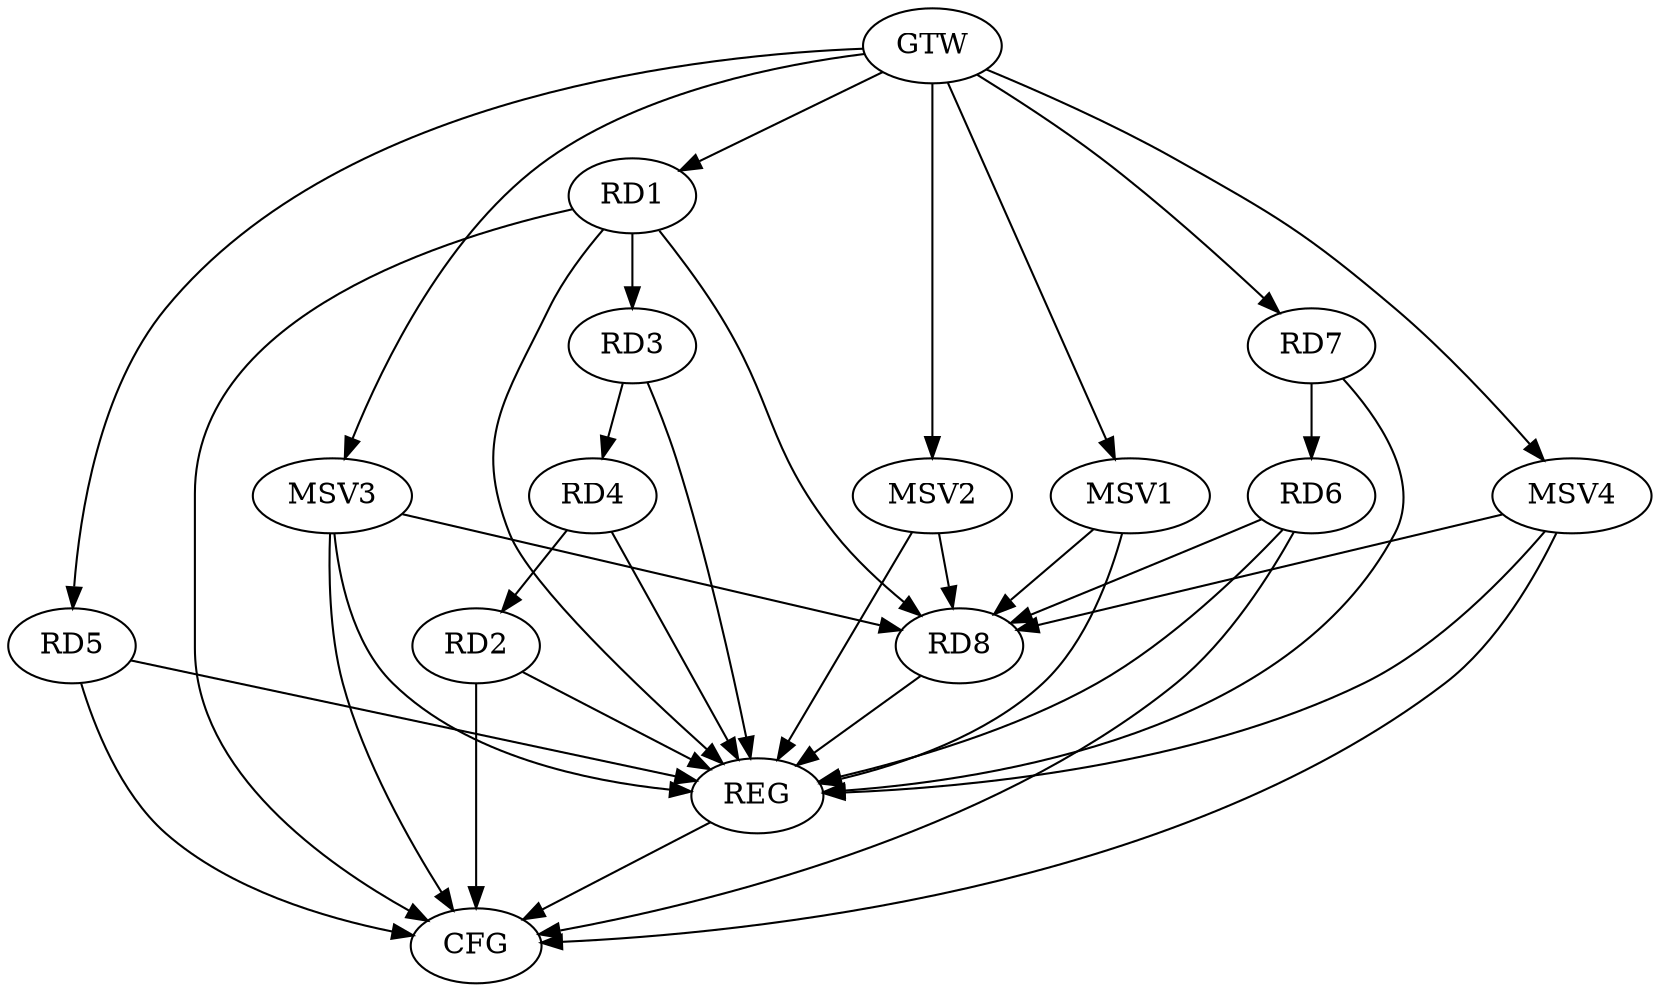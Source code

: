 strict digraph G {
  RD1 [ label="RD1" ];
  RD2 [ label="RD2" ];
  RD3 [ label="RD3" ];
  RD4 [ label="RD4" ];
  RD5 [ label="RD5" ];
  RD6 [ label="RD6" ];
  RD7 [ label="RD7" ];
  RD8 [ label="RD8" ];
  GTW [ label="GTW" ];
  REG [ label="REG" ];
  CFG [ label="CFG" ];
  MSV1 [ label="MSV1" ];
  MSV2 [ label="MSV2" ];
  MSV3 [ label="MSV3" ];
  MSV4 [ label="MSV4" ];
  RD1 -> RD3;
  RD1 -> RD8;
  RD4 -> RD2;
  RD3 -> RD4;
  RD7 -> RD6;
  RD6 -> RD8;
  GTW -> RD1;
  GTW -> RD5;
  GTW -> RD7;
  RD1 -> REG;
  RD2 -> REG;
  RD3 -> REG;
  RD4 -> REG;
  RD5 -> REG;
  RD6 -> REG;
  RD7 -> REG;
  RD8 -> REG;
  RD6 -> CFG;
  RD5 -> CFG;
  RD2 -> CFG;
  RD1 -> CFG;
  REG -> CFG;
  MSV1 -> RD8;
  GTW -> MSV1;
  MSV1 -> REG;
  MSV2 -> RD8;
  MSV3 -> RD8;
  GTW -> MSV2;
  MSV2 -> REG;
  GTW -> MSV3;
  MSV3 -> REG;
  MSV3 -> CFG;
  MSV4 -> RD8;
  GTW -> MSV4;
  MSV4 -> REG;
  MSV4 -> CFG;
}
